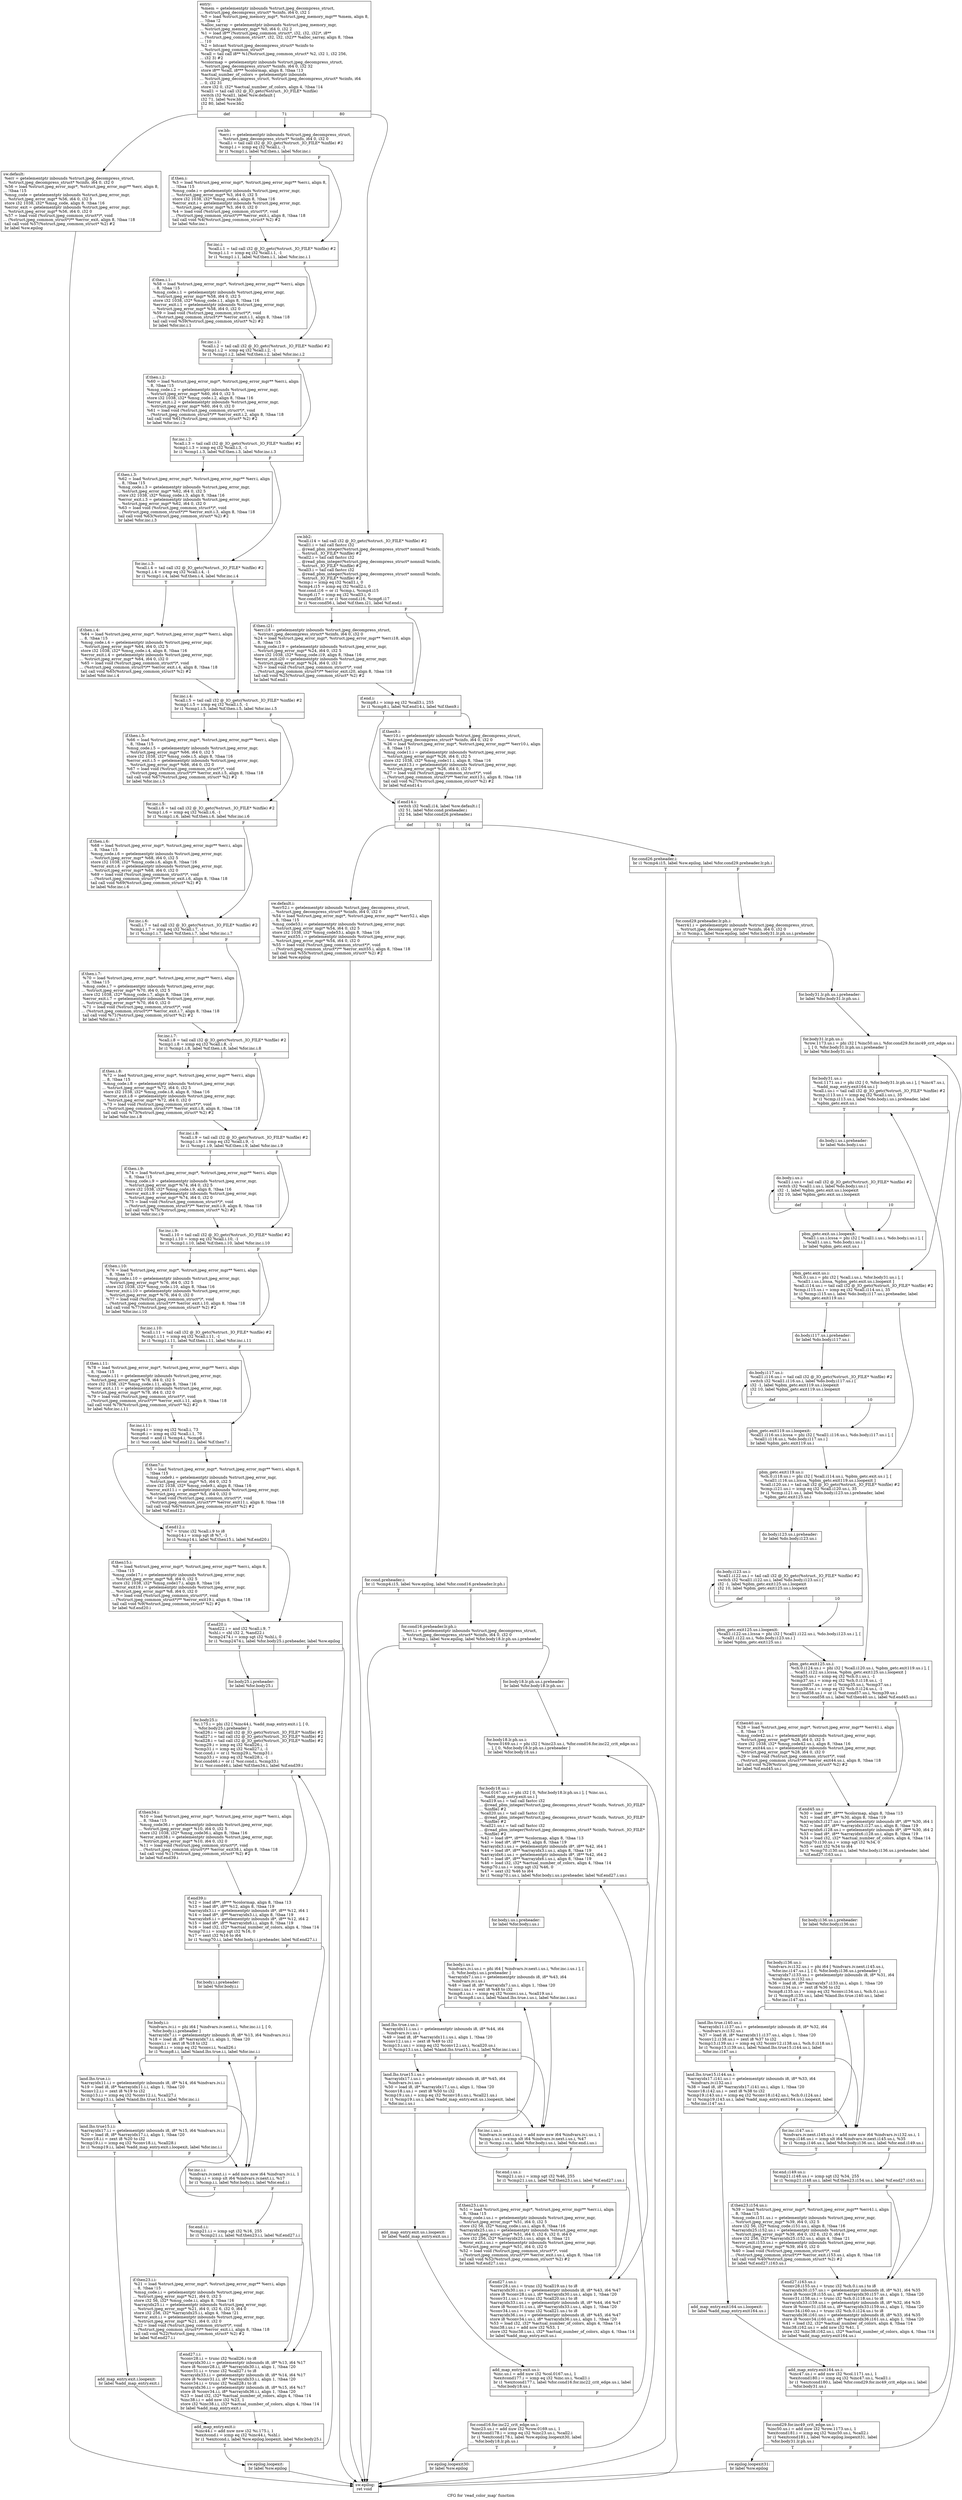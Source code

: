 digraph "CFG for 'read_color_map' function" {
	label="CFG for 'read_color_map' function";

	Node0x6088550 [shape=record,label="{entry:\l  %mem = getelementptr inbounds %struct.jpeg_decompress_struct,\l... %struct.jpeg_decompress_struct* %cinfo, i64 0, i32 1\l  %0 = load %struct.jpeg_memory_mgr*, %struct.jpeg_memory_mgr** %mem, align 8,\l... !tbaa !2\l  %alloc_sarray = getelementptr inbounds %struct.jpeg_memory_mgr,\l... %struct.jpeg_memory_mgr* %0, i64 0, i32 2\l  %1 = load i8** (%struct.jpeg_common_struct*, i32, i32, i32)*, i8**\l... (%struct.jpeg_common_struct*, i32, i32, i32)** %alloc_sarray, align 8, !tbaa\l... !10\l  %2 = bitcast %struct.jpeg_decompress_struct* %cinfo to\l... %struct.jpeg_common_struct*\l  %call = tail call i8** %1(%struct.jpeg_common_struct* %2, i32 1, i32 256,\l... i32 3) #2\l  %colormap = getelementptr inbounds %struct.jpeg_decompress_struct,\l... %struct.jpeg_decompress_struct* %cinfo, i64 0, i32 32\l  store i8** %call, i8*** %colormap, align 8, !tbaa !13\l  %actual_number_of_colors = getelementptr inbounds\l... %struct.jpeg_decompress_struct, %struct.jpeg_decompress_struct* %cinfo, i64\l... 0, i32 31\l  store i32 0, i32* %actual_number_of_colors, align 4, !tbaa !14\l  %call1 = tail call i32 @_IO_getc(%struct._IO_FILE* %infile)\l  switch i32 %call1, label %sw.default [\l    i32 71, label %sw.bb\l    i32 80, label %sw.bb2\l  ]\l|{<s0>def|<s1>71|<s2>80}}"];
	Node0x6088550:s0 -> Node0x608afe0;
	Node0x6088550:s1 -> Node0x608b100;
	Node0x6088550:s2 -> Node0x608b210;
	Node0x608b100 [shape=record,label="{sw.bb:                                            \l  %err.i = getelementptr inbounds %struct.jpeg_decompress_struct,\l... %struct.jpeg_decompress_struct* %cinfo, i64 0, i32 0\l  %call.i = tail call i32 @_IO_getc(%struct._IO_FILE* %infile) #2\l  %cmp1.i = icmp eq i32 %call.i, -1\l  br i1 %cmp1.i, label %if.then.i, label %for.inc.i\l|{<s0>T|<s1>F}}"];
	Node0x608b100:s0 -> Node0x608b770;
	Node0x608b100:s1 -> Node0x608b7c0;
	Node0x608b770 [shape=record,label="{if.then.i:                                        \l  %3 = load %struct.jpeg_error_mgr*, %struct.jpeg_error_mgr** %err.i, align 8,\l... !tbaa !15\l  %msg_code.i = getelementptr inbounds %struct.jpeg_error_mgr,\l... %struct.jpeg_error_mgr* %3, i64 0, i32 5\l  store i32 1038, i32* %msg_code.i, align 8, !tbaa !16\l  %error_exit.i = getelementptr inbounds %struct.jpeg_error_mgr,\l... %struct.jpeg_error_mgr* %3, i64 0, i32 0\l  %4 = load void (%struct.jpeg_common_struct*)*, void\l... (%struct.jpeg_common_struct*)** %error_exit.i, align 8, !tbaa !18\l  tail call void %4(%struct.jpeg_common_struct* %2) #2\l  br label %for.inc.i\l}"];
	Node0x608b770 -> Node0x608b7c0;
	Node0x608b7c0 [shape=record,label="{for.inc.i:                                        \l  %call.i.1 = tail call i32 @_IO_getc(%struct._IO_FILE* %infile) #2\l  %cmp1.i.1 = icmp eq i32 %call.i.1, -1\l  br i1 %cmp1.i.1, label %if.then.i.1, label %for.inc.i.1\l|{<s0>T|<s1>F}}"];
	Node0x608b7c0:s0 -> Node0x608c340;
	Node0x608b7c0:s1 -> Node0x608c3c0;
	Node0x608c530 [shape=record,label="{if.then7.i:                                       \l  %5 = load %struct.jpeg_error_mgr*, %struct.jpeg_error_mgr** %err.i, align 8,\l... !tbaa !15\l  %msg_code9.i = getelementptr inbounds %struct.jpeg_error_mgr,\l... %struct.jpeg_error_mgr* %5, i64 0, i32 5\l  store i32 1038, i32* %msg_code9.i, align 8, !tbaa !16\l  %error_exit11.i = getelementptr inbounds %struct.jpeg_error_mgr,\l... %struct.jpeg_error_mgr* %5, i64 0, i32 0\l  %6 = load void (%struct.jpeg_common_struct*)*, void\l... (%struct.jpeg_common_struct*)** %error_exit11.i, align 8, !tbaa !18\l  tail call void %6(%struct.jpeg_common_struct* %2) #2\l  br label %if.end12.i\l}"];
	Node0x608c530 -> Node0x608dd70;
	Node0x608dd70 [shape=record,label="{if.end12.i:                                       \l  %7 = trunc i32 %call.i.9 to i8\l  %cmp14.i = icmp sgt i8 %7, -1\l  br i1 %cmp14.i, label %if.then15.i, label %if.end20.i\l|{<s0>T|<s1>F}}"];
	Node0x608dd70:s0 -> Node0x608e010;
	Node0x608dd70:s1 -> Node0x608e0f0;
	Node0x608e010 [shape=record,label="{if.then15.i:                                      \l  %8 = load %struct.jpeg_error_mgr*, %struct.jpeg_error_mgr** %err.i, align 8,\l... !tbaa !15\l  %msg_code17.i = getelementptr inbounds %struct.jpeg_error_mgr,\l... %struct.jpeg_error_mgr* %8, i64 0, i32 5\l  store i32 1038, i32* %msg_code17.i, align 8, !tbaa !16\l  %error_exit19.i = getelementptr inbounds %struct.jpeg_error_mgr,\l... %struct.jpeg_error_mgr* %8, i64 0, i32 0\l  %9 = load void (%struct.jpeg_common_struct*)*, void\l... (%struct.jpeg_common_struct*)** %error_exit19.i, align 8, !tbaa !18\l  tail call void %9(%struct.jpeg_common_struct* %2) #2\l  br label %if.end20.i\l}"];
	Node0x608e010 -> Node0x608e0f0;
	Node0x608e0f0 [shape=record,label="{if.end20.i:                                       \l  %and22.i = and i32 %call.i.9, 7\l  %shl.i = shl i32 2, %and22.i\l  %cmp2474.i = icmp sgt i32 %shl.i, 0\l  br i1 %cmp2474.i, label %for.body25.i.preheader, label %sw.epilog\l|{<s0>T|<s1>F}}"];
	Node0x608e0f0:s0 -> Node0x608e8e0;
	Node0x608e0f0:s1 -> Node0x608e980;
	Node0x608e8e0 [shape=record,label="{for.body25.i.preheader:                           \l  br label %for.body25.i\l}"];
	Node0x608e8e0 -> Node0x608eaf0;
	Node0x608eaf0 [shape=record,label="{for.body25.i:                                     \l  %i.175.i = phi i32 [ %inc44.i, %add_map_entry.exit.i ], [ 0,\l... %for.body25.i.preheader ]\l  %call26.i = tail call i32 @_IO_getc(%struct._IO_FILE* %infile) #2\l  %call27.i = tail call i32 @_IO_getc(%struct._IO_FILE* %infile) #2\l  %call28.i = tail call i32 @_IO_getc(%struct._IO_FILE* %infile) #2\l  %cmp29.i = icmp eq i32 %call26.i, -1\l  %cmp31.i = icmp eq i32 %call27.i, -1\l  %or.cond.i = or i1 %cmp29.i, %cmp31.i\l  %cmp33.i = icmp eq i32 %call28.i, -1\l  %or.cond46.i = or i1 %or.cond.i, %cmp33.i\l  br i1 %or.cond46.i, label %if.then34.i, label %if.end39.i\l|{<s0>T|<s1>F}}"];
	Node0x608eaf0:s0 -> Node0x6088300;
	Node0x608eaf0:s1 -> Node0x60883e0;
	Node0x6088300 [shape=record,label="{if.then34.i:                                      \l  %10 = load %struct.jpeg_error_mgr*, %struct.jpeg_error_mgr** %err.i, align\l... 8, !tbaa !15\l  %msg_code36.i = getelementptr inbounds %struct.jpeg_error_mgr,\l... %struct.jpeg_error_mgr* %10, i64 0, i32 5\l  store i32 1038, i32* %msg_code36.i, align 8, !tbaa !16\l  %error_exit38.i = getelementptr inbounds %struct.jpeg_error_mgr,\l... %struct.jpeg_error_mgr* %10, i64 0, i32 0\l  %11 = load void (%struct.jpeg_common_struct*)*, void\l... (%struct.jpeg_common_struct*)** %error_exit38.i, align 8, !tbaa !18\l  tail call void %11(%struct.jpeg_common_struct* %2) #2\l  br label %if.end39.i\l}"];
	Node0x6088300 -> Node0x60883e0;
	Node0x60883e0 [shape=record,label="{if.end39.i:                                       \l  %12 = load i8**, i8*** %colormap, align 8, !tbaa !13\l  %13 = load i8*, i8** %12, align 8, !tbaa !19\l  %arrayidx3.i.i = getelementptr inbounds i8*, i8** %12, i64 1\l  %14 = load i8*, i8** %arrayidx3.i.i, align 8, !tbaa !19\l  %arrayidx6.i.i = getelementptr inbounds i8*, i8** %12, i64 2\l  %15 = load i8*, i8** %arrayidx6.i.i, align 8, !tbaa !19\l  %16 = load i32, i32* %actual_number_of_colors, align 4, !tbaa !14\l  %cmp70.i.i = icmp sgt i32 %16, 0\l  %17 = sext i32 %16 to i64\l  br i1 %cmp70.i.i, label %for.body.i.i.preheader, label %if.end27.i.i\l|{<s0>T|<s1>F}}"];
	Node0x60883e0:s0 -> Node0x6091a80;
	Node0x60883e0:s1 -> Node0x6091b80;
	Node0x6091a80 [shape=record,label="{for.body.i.i.preheader:                           \l  br label %for.body.i.i\l}"];
	Node0x6091a80 -> Node0x6091cf0;
	Node0x6091cf0 [shape=record,label="{for.body.i.i:                                     \l  %indvars.iv.i.i = phi i64 [ %indvars.iv.next.i.i, %for.inc.i.i ], [ 0,\l... %for.body.i.i.preheader ]\l  %arrayidx7.i.i = getelementptr inbounds i8, i8* %13, i64 %indvars.iv.i.i\l  %18 = load i8, i8* %arrayidx7.i.i, align 1, !tbaa !20\l  %conv.i.i = zext i8 %18 to i32\l  %cmp8.i.i = icmp eq i32 %conv.i.i, %call26.i\l  br i1 %cmp8.i.i, label %land.lhs.true.i.i, label %for.inc.i.i\l|{<s0>T|<s1>F}}"];
	Node0x6091cf0:s0 -> Node0x6092390;
	Node0x6091cf0:s1 -> Node0x6091e40;
	Node0x6092390 [shape=record,label="{land.lhs.true.i.i:                                \l  %arrayidx11.i.i = getelementptr inbounds i8, i8* %14, i64 %indvars.iv.i.i\l  %19 = load i8, i8* %arrayidx11.i.i, align 1, !tbaa !20\l  %conv12.i.i = zext i8 %19 to i32\l  %cmp13.i.i = icmp eq i32 %conv12.i.i, %call27.i\l  br i1 %cmp13.i.i, label %land.lhs.true15.i.i, label %for.inc.i.i\l|{<s0>T|<s1>F}}"];
	Node0x6092390:s0 -> Node0x6092d60;
	Node0x6092390:s1 -> Node0x6091e40;
	Node0x6092d60 [shape=record,label="{land.lhs.true15.i.i:                              \l  %arrayidx17.i.i = getelementptr inbounds i8, i8* %15, i64 %indvars.iv.i.i\l  %20 = load i8, i8* %arrayidx17.i.i, align 1, !tbaa !20\l  %conv18.i.i = zext i8 %20 to i32\l  %cmp19.i.i = icmp eq i32 %conv18.i.i, %call28.i\l  br i1 %cmp19.i.i, label %add_map_entry.exit.i.loopexit, label %for.inc.i.i\l|{<s0>T|<s1>F}}"];
	Node0x6092d60:s0 -> Node0x60930d0;
	Node0x6092d60:s1 -> Node0x6091e40;
	Node0x6091e40 [shape=record,label="{for.inc.i.i:                                      \l  %indvars.iv.next.i.i = add nuw nsw i64 %indvars.iv.i.i, 1\l  %cmp.i.i = icmp slt i64 %indvars.iv.next.i.i, %17\l  br i1 %cmp.i.i, label %for.body.i.i, label %for.end.i.i\l|{<s0>T|<s1>F}}"];
	Node0x6091e40:s0 -> Node0x6091cf0;
	Node0x6091e40:s1 -> Node0x6093380;
	Node0x6093380 [shape=record,label="{for.end.i.i:                                      \l  %cmp21.i.i = icmp sgt i32 %16, 255\l  br i1 %cmp21.i.i, label %if.then23.i.i, label %if.end27.i.i\l|{<s0>T|<s1>F}}"];
	Node0x6093380:s0 -> Node0x60934e0;
	Node0x6093380:s1 -> Node0x6091b80;
	Node0x60934e0 [shape=record,label="{if.then23.i.i:                                    \l  %21 = load %struct.jpeg_error_mgr*, %struct.jpeg_error_mgr** %err.i, align\l... 8, !tbaa !15\l  %msg_code.i.i = getelementptr inbounds %struct.jpeg_error_mgr,\l... %struct.jpeg_error_mgr* %21, i64 0, i32 5\l  store i32 56, i32* %msg_code.i.i, align 8, !tbaa !16\l  %arrayidx25.i.i = getelementptr inbounds %struct.jpeg_error_mgr,\l... %struct.jpeg_error_mgr* %21, i64 0, i32 6, i32 0, i64 0\l  store i32 256, i32* %arrayidx25.i.i, align 4, !tbaa !21\l  %error_exit.i.i = getelementptr inbounds %struct.jpeg_error_mgr,\l... %struct.jpeg_error_mgr* %21, i64 0, i32 0\l  %22 = load void (%struct.jpeg_common_struct*)*, void\l... (%struct.jpeg_common_struct*)** %error_exit.i.i, align 8, !tbaa !18\l  tail call void %22(%struct.jpeg_common_struct* %2) #2\l  br label %if.end27.i.i\l}"];
	Node0x60934e0 -> Node0x6091b80;
	Node0x6091b80 [shape=record,label="{if.end27.i.i:                                     \l  %conv28.i.i = trunc i32 %call26.i to i8\l  %arrayidx30.i.i = getelementptr inbounds i8, i8* %13, i64 %17\l  store i8 %conv28.i.i, i8* %arrayidx30.i.i, align 1, !tbaa !20\l  %conv31.i.i = trunc i32 %call27.i to i8\l  %arrayidx33.i.i = getelementptr inbounds i8, i8* %14, i64 %17\l  store i8 %conv31.i.i, i8* %arrayidx33.i.i, align 1, !tbaa !20\l  %conv34.i.i = trunc i32 %call28.i to i8\l  %arrayidx36.i.i = getelementptr inbounds i8, i8* %15, i64 %17\l  store i8 %conv34.i.i, i8* %arrayidx36.i.i, align 1, !tbaa !20\l  %23 = load i32, i32* %actual_number_of_colors, align 4, !tbaa !14\l  %inc38.i.i = add nsw i32 %23, 1\l  store i32 %inc38.i.i, i32* %actual_number_of_colors, align 4, !tbaa !14\l  br label %add_map_entry.exit.i\l}"];
	Node0x6091b80 -> Node0x608ec10;
	Node0x60930d0 [shape=record,label="{add_map_entry.exit.i.loopexit:                    \l  br label %add_map_entry.exit.i\l}"];
	Node0x60930d0 -> Node0x608ec10;
	Node0x608ec10 [shape=record,label="{add_map_entry.exit.i:                             \l  %inc44.i = add nuw nsw i32 %i.175.i, 1\l  %exitcond.i = icmp eq i32 %inc44.i, %shl.i\l  br i1 %exitcond.i, label %sw.epilog.loopexit, label %for.body25.i\l|{<s0>T|<s1>F}}"];
	Node0x608ec10:s0 -> Node0x6094500;
	Node0x608ec10:s1 -> Node0x608eaf0;
	Node0x608b210 [shape=record,label="{sw.bb2:                                           \l  %call.i14 = tail call i32 @_IO_getc(%struct._IO_FILE* %infile) #2\l  %call1.i = tail call fastcc i32\l... @read_pbm_integer(%struct.jpeg_decompress_struct* nonnull %cinfo,\l... %struct._IO_FILE* %infile) #2\l  %call2.i = tail call fastcc i32\l... @read_pbm_integer(%struct.jpeg_decompress_struct* nonnull %cinfo,\l... %struct._IO_FILE* %infile) #2\l  %call3.i = tail call fastcc i32\l... @read_pbm_integer(%struct.jpeg_decompress_struct* nonnull %cinfo,\l... %struct._IO_FILE* %infile) #2\l  %cmp.i = icmp eq i32 %call1.i, 0\l  %cmp4.i15 = icmp eq i32 %call2.i, 0\l  %or.cond.i16 = or i1 %cmp.i, %cmp4.i15\l  %cmp6.i17 = icmp eq i32 %call3.i, 0\l  %or.cond56.i = or i1 %or.cond.i16, %cmp6.i17\l  br i1 %or.cond56.i, label %if.then.i21, label %if.end.i\l|{<s0>T|<s1>F}}"];
	Node0x608b210:s0 -> Node0x608f710;
	Node0x608b210:s1 -> Node0x608f7f0;
	Node0x608f710 [shape=record,label="{if.then.i21:                                      \l  %err.i18 = getelementptr inbounds %struct.jpeg_decompress_struct,\l... %struct.jpeg_decompress_struct* %cinfo, i64 0, i32 0\l  %24 = load %struct.jpeg_error_mgr*, %struct.jpeg_error_mgr** %err.i18, align\l... 8, !tbaa !15\l  %msg_code.i19 = getelementptr inbounds %struct.jpeg_error_mgr,\l... %struct.jpeg_error_mgr* %24, i64 0, i32 5\l  store i32 1038, i32* %msg_code.i19, align 8, !tbaa !16\l  %error_exit.i20 = getelementptr inbounds %struct.jpeg_error_mgr,\l... %struct.jpeg_error_mgr* %24, i64 0, i32 0\l  %25 = load void (%struct.jpeg_common_struct*)*, void\l... (%struct.jpeg_common_struct*)** %error_exit.i20, align 8, !tbaa !18\l  tail call void %25(%struct.jpeg_common_struct* %2) #2\l  br label %if.end.i\l}"];
	Node0x608f710 -> Node0x608f7f0;
	Node0x608f7f0 [shape=record,label="{if.end.i:                                         \l  %cmp8.i = icmp eq i32 %call3.i, 255\l  br i1 %cmp8.i, label %if.end14.i, label %if.then9.i\l|{<s0>T|<s1>F}}"];
	Node0x608f7f0:s0 -> Node0x608fea0;
	Node0x608f7f0:s1 -> Node0x608ff20;
	Node0x608ff20 [shape=record,label="{if.then9.i:                                       \l  %err10.i = getelementptr inbounds %struct.jpeg_decompress_struct,\l... %struct.jpeg_decompress_struct* %cinfo, i64 0, i32 0\l  %26 = load %struct.jpeg_error_mgr*, %struct.jpeg_error_mgr** %err10.i, align\l... 8, !tbaa !15\l  %msg_code11.i = getelementptr inbounds %struct.jpeg_error_mgr,\l... %struct.jpeg_error_mgr* %26, i64 0, i32 5\l  store i32 1038, i32* %msg_code11.i, align 8, !tbaa !16\l  %error_exit13.i = getelementptr inbounds %struct.jpeg_error_mgr,\l... %struct.jpeg_error_mgr* %26, i64 0, i32 0\l  %27 = load void (%struct.jpeg_common_struct*)*, void\l... (%struct.jpeg_common_struct*)** %error_exit13.i, align 8, !tbaa !18\l  tail call void %27(%struct.jpeg_common_struct* %2) #2\l  br label %if.end14.i\l}"];
	Node0x608ff20 -> Node0x608fea0;
	Node0x608fea0 [shape=record,label="{if.end14.i:                                       \l  switch i32 %call.i14, label %sw.default.i [\l    i32 51, label %for.cond.preheader.i\l    i32 54, label %for.cond26.preheader.i\l  ]\l|{<s0>def|<s1>51|<s2>54}}"];
	Node0x608fea0:s0 -> Node0x6096b70;
	Node0x608fea0:s1 -> Node0x6096c60;
	Node0x608fea0:s2 -> Node0x6096d80;
	Node0x6096d80 [shape=record,label="{for.cond26.preheader.i:                           \l  br i1 %cmp4.i15, label %sw.epilog, label %for.cond29.preheader.lr.ph.i\l|{<s0>T|<s1>F}}"];
	Node0x6096d80:s0 -> Node0x608e980;
	Node0x6096d80:s1 -> Node0x6096fb0;
	Node0x6096fb0 [shape=record,label="{for.cond29.preheader.lr.ph.i:                     \l  %err41.i = getelementptr inbounds %struct.jpeg_decompress_struct,\l... %struct.jpeg_decompress_struct* %cinfo, i64 0, i32 0\l  br i1 %cmp.i, label %sw.epilog, label %for.body31.lr.ph.us.i.preheader\l|{<s0>T|<s1>F}}"];
	Node0x6096fb0:s0 -> Node0x608e980;
	Node0x6096fb0:s1 -> Node0x60971a0;
	Node0x60971a0 [shape=record,label="{for.body31.lr.ph.us.i.preheader:                  \l  br label %for.body31.lr.ph.us.i\l}"];
	Node0x60971a0 -> Node0x60972c0;
	Node0x6097390 [shape=record,label="{for.body31.us.i:                                  \l  %col.1171.us.i = phi i32 [ 0, %for.body31.lr.ph.us.i ], [ %inc47.us.i,\l... %add_map_entry.exit164.us.i ]\l  %call.i.us.i = tail call i32 @_IO_getc(%struct._IO_FILE* %infile) #2\l  %cmp.i113.us.i = icmp eq i32 %call.i.us.i, 35\l  br i1 %cmp.i113.us.i, label %do.body.i.us.i.preheader, label\l... %pbm_getc.exit.us.i\l|{<s0>T|<s1>F}}"];
	Node0x6097390:s0 -> Node0x60978f0;
	Node0x6097390:s1 -> Node0x6097a10;
	Node0x60978f0 [shape=record,label="{do.body.i.us.i.preheader:                         \l  br label %do.body.i.us.i\l}"];
	Node0x60978f0 -> Node0x6097b80;
	Node0x6097b80 [shape=record,label="{do.body.i.us.i:                                   \l  %call1.i.us.i = tail call i32 @_IO_getc(%struct._IO_FILE* %infile) #2\l  switch i32 %call1.i.us.i, label %do.body.i.us.i [\l    i32 -1, label %pbm_getc.exit.us.i.loopexit\l    i32 10, label %pbm_getc.exit.us.i.loopexit\l  ]\l|{<s0>def|<s1>-1|<s2>10}}"];
	Node0x6097b80:s0 -> Node0x6097b80;
	Node0x6097b80:s1 -> Node0x6097d80;
	Node0x6097b80:s2 -> Node0x6097d80;
	Node0x6097d80 [shape=record,label="{pbm_getc.exit.us.i.loopexit:                      \l  %call1.i.us.i.lcssa = phi i32 [ %call1.i.us.i, %do.body.i.us.i ], [\l... %call1.i.us.i, %do.body.i.us.i ]\l  br label %pbm_getc.exit.us.i\l}"];
	Node0x6097d80 -> Node0x6097a10;
	Node0x6097a10 [shape=record,label="{pbm_getc.exit.us.i:                               \l  %ch.0.i.us.i = phi i32 [ %call.i.us.i, %for.body31.us.i ], [\l... %call1.i.us.i.lcssa, %pbm_getc.exit.us.i.loopexit ]\l  %call.i114.us.i = tail call i32 @_IO_getc(%struct._IO_FILE* %infile) #2\l  %cmp.i115.us.i = icmp eq i32 %call.i114.us.i, 35\l  br i1 %cmp.i115.us.i, label %do.body.i117.us.i.preheader, label\l... %pbm_getc.exit119.us.i\l|{<s0>T|<s1>F}}"];
	Node0x6097a10:s0 -> Node0x6098240;
	Node0x6097a10:s1 -> Node0x6098360;
	Node0x6098240 [shape=record,label="{do.body.i117.us.i.preheader:                      \l  br label %do.body.i117.us.i\l}"];
	Node0x6098240 -> Node0x60984d0;
	Node0x60984d0 [shape=record,label="{do.body.i117.us.i:                                \l  %call1.i116.us.i = tail call i32 @_IO_getc(%struct._IO_FILE* %infile) #2\l  switch i32 %call1.i116.us.i, label %do.body.i117.us.i [\l    i32 -1, label %pbm_getc.exit119.us.i.loopexit\l    i32 10, label %pbm_getc.exit119.us.i.loopexit\l  ]\l|{<s0>def|<s1>-1|<s2>10}}"];
	Node0x60984d0:s0 -> Node0x60984d0;
	Node0x60984d0:s1 -> Node0x60986d0;
	Node0x60984d0:s2 -> Node0x60986d0;
	Node0x60986d0 [shape=record,label="{pbm_getc.exit119.us.i.loopexit:                   \l  %call1.i116.us.i.lcssa = phi i32 [ %call1.i116.us.i, %do.body.i117.us.i ], [\l... %call1.i116.us.i, %do.body.i117.us.i ]\l  br label %pbm_getc.exit119.us.i\l}"];
	Node0x60986d0 -> Node0x6098360;
	Node0x6098360 [shape=record,label="{pbm_getc.exit119.us.i:                            \l  %ch.0.i118.us.i = phi i32 [ %call.i114.us.i, %pbm_getc.exit.us.i ], [\l... %call1.i116.us.i.lcssa, %pbm_getc.exit119.us.i.loopexit ]\l  %call.i120.us.i = tail call i32 @_IO_getc(%struct._IO_FILE* %infile) #2\l  %cmp.i121.us.i = icmp eq i32 %call.i120.us.i, 35\l  br i1 %cmp.i121.us.i, label %do.body.i123.us.i.preheader, label\l... %pbm_getc.exit125.us.i\l|{<s0>T|<s1>F}}"];
	Node0x6098360:s0 -> Node0x6098b80;
	Node0x6098360:s1 -> Node0x6098ca0;
	Node0x6098b80 [shape=record,label="{do.body.i123.us.i.preheader:                      \l  br label %do.body.i123.us.i\l}"];
	Node0x6098b80 -> Node0x6098e10;
	Node0x6098e10 [shape=record,label="{do.body.i123.us.i:                                \l  %call1.i122.us.i = tail call i32 @_IO_getc(%struct._IO_FILE* %infile) #2\l  switch i32 %call1.i122.us.i, label %do.body.i123.us.i [\l    i32 -1, label %pbm_getc.exit125.us.i.loopexit\l    i32 10, label %pbm_getc.exit125.us.i.loopexit\l  ]\l|{<s0>def|<s1>-1|<s2>10}}"];
	Node0x6098e10:s0 -> Node0x6098e10;
	Node0x6098e10:s1 -> Node0x6099010;
	Node0x6098e10:s2 -> Node0x6099010;
	Node0x6099010 [shape=record,label="{pbm_getc.exit125.us.i.loopexit:                   \l  %call1.i122.us.i.lcssa = phi i32 [ %call1.i122.us.i, %do.body.i123.us.i ], [\l... %call1.i122.us.i, %do.body.i123.us.i ]\l  br label %pbm_getc.exit125.us.i\l}"];
	Node0x6099010 -> Node0x6098ca0;
	Node0x6098ca0 [shape=record,label="{pbm_getc.exit125.us.i:                            \l  %ch.0.i124.us.i = phi i32 [ %call.i120.us.i, %pbm_getc.exit119.us.i ], [\l... %call1.i122.us.i.lcssa, %pbm_getc.exit125.us.i.loopexit ]\l  %cmp35.us.i = icmp eq i32 %ch.0.i.us.i, -1\l  %cmp37.us.i = icmp eq i32 %ch.0.i118.us.i, -1\l  %or.cond57.us.i = or i1 %cmp35.us.i, %cmp37.us.i\l  %cmp39.us.i = icmp eq i32 %ch.0.i124.us.i, -1\l  %or.cond58.us.i = or i1 %or.cond57.us.i, %cmp39.us.i\l  br i1 %or.cond58.us.i, label %if.then40.us.i, label %if.end45.us.i\l|{<s0>T|<s1>F}}"];
	Node0x6098ca0:s0 -> Node0x6099640;
	Node0x6098ca0:s1 -> Node0x6099720;
	Node0x6099640 [shape=record,label="{if.then40.us.i:                                   \l  %28 = load %struct.jpeg_error_mgr*, %struct.jpeg_error_mgr** %err41.i, align\l... 8, !tbaa !15\l  %msg_code42.us.i = getelementptr inbounds %struct.jpeg_error_mgr,\l... %struct.jpeg_error_mgr* %28, i64 0, i32 5\l  store i32 1038, i32* %msg_code42.us.i, align 8, !tbaa !16\l  %error_exit44.us.i = getelementptr inbounds %struct.jpeg_error_mgr,\l... %struct.jpeg_error_mgr* %28, i64 0, i32 0\l  %29 = load void (%struct.jpeg_common_struct*)*, void\l... (%struct.jpeg_common_struct*)** %error_exit44.us.i, align 8, !tbaa !18\l  tail call void %29(%struct.jpeg_common_struct* %2) #2\l  br label %if.end45.us.i\l}"];
	Node0x6099640 -> Node0x6099720;
	Node0x6099720 [shape=record,label="{if.end45.us.i:                                    \l  %30 = load i8**, i8*** %colormap, align 8, !tbaa !13\l  %31 = load i8*, i8** %30, align 8, !tbaa !19\l  %arrayidx3.i127.us.i = getelementptr inbounds i8*, i8** %30, i64 1\l  %32 = load i8*, i8** %arrayidx3.i127.us.i, align 8, !tbaa !19\l  %arrayidx6.i128.us.i = getelementptr inbounds i8*, i8** %30, i64 2\l  %33 = load i8*, i8** %arrayidx6.i128.us.i, align 8, !tbaa !19\l  %34 = load i32, i32* %actual_number_of_colors, align 4, !tbaa !14\l  %cmp70.i130.us.i = icmp sgt i32 %34, 0\l  %35 = sext i32 %34 to i64\l  br i1 %cmp70.i130.us.i, label %for.body.i136.us.i.preheader, label\l... %if.end27.i163.us.i\l|{<s0>T|<s1>F}}"];
	Node0x6099720:s0 -> Node0x609a1b0;
	Node0x6099720:s1 -> Node0x609a2d0;
	Node0x609a1b0 [shape=record,label="{for.body.i136.us.i.preheader:                     \l  br label %for.body.i136.us.i\l}"];
	Node0x609a1b0 -> Node0x609a440;
	Node0x609a440 [shape=record,label="{for.body.i136.us.i:                               \l  %indvars.iv.i132.us.i = phi i64 [ %indvars.iv.next.i145.us.i,\l... %for.inc.i147.us.i ], [ 0, %for.body.i136.us.i.preheader ]\l  %arrayidx7.i133.us.i = getelementptr inbounds i8, i8* %31, i64\l... %indvars.iv.i132.us.i\l  %36 = load i8, i8* %arrayidx7.i133.us.i, align 1, !tbaa !20\l  %conv.i134.us.i = zext i8 %36 to i32\l  %cmp8.i135.us.i = icmp eq i32 %conv.i134.us.i, %ch.0.i.us.i\l  br i1 %cmp8.i135.us.i, label %land.lhs.true.i140.us.i, label\l... %for.inc.i147.us.i\l|{<s0>T|<s1>F}}"];
	Node0x609a440:s0 -> Node0x6088f80;
	Node0x609a440:s1 -> Node0x609a5d0;
	Node0x6088f80 [shape=record,label="{land.lhs.true.i140.us.i:                          \l  %arrayidx11.i137.us.i = getelementptr inbounds i8, i8* %32, i64\l... %indvars.iv.i132.us.i\l  %37 = load i8, i8* %arrayidx11.i137.us.i, align 1, !tbaa !20\l  %conv12.i138.us.i = zext i8 %37 to i32\l  %cmp13.i139.us.i = icmp eq i32 %conv12.i138.us.i, %ch.0.i118.us.i\l  br i1 %cmp13.i139.us.i, label %land.lhs.true15.i144.us.i, label\l... %for.inc.i147.us.i\l|{<s0>T|<s1>F}}"];
	Node0x6088f80:s0 -> Node0x6089310;
	Node0x6088f80:s1 -> Node0x609a5d0;
	Node0x6089310 [shape=record,label="{land.lhs.true15.i144.us.i:                        \l  %arrayidx17.i141.us.i = getelementptr inbounds i8, i8* %33, i64\l... %indvars.iv.i132.us.i\l  %38 = load i8, i8* %arrayidx17.i141.us.i, align 1, !tbaa !20\l  %conv18.i142.us.i = zext i8 %38 to i32\l  %cmp19.i143.us.i = icmp eq i32 %conv18.i142.us.i, %ch.0.i124.us.i\l  br i1 %cmp19.i143.us.i, label %add_map_entry.exit164.us.i.loopexit, label\l... %for.inc.i147.us.i\l|{<s0>T|<s1>F}}"];
	Node0x6089310:s0 -> Node0x6089690;
	Node0x6089310:s1 -> Node0x609a5d0;
	Node0x609a5d0 [shape=record,label="{for.inc.i147.us.i:                                \l  %indvars.iv.next.i145.us.i = add nuw nsw i64 %indvars.iv.i132.us.i, 1\l  %cmp.i146.us.i = icmp slt i64 %indvars.iv.next.i145.us.i, %35\l  br i1 %cmp.i146.us.i, label %for.body.i136.us.i, label %for.end.i149.us.i\l|{<s0>T|<s1>F}}"];
	Node0x609a5d0:s0 -> Node0x609a440;
	Node0x609a5d0:s1 -> Node0x6089940;
	Node0x6089940 [shape=record,label="{for.end.i149.us.i:                                \l  %cmp21.i148.us.i = icmp sgt i32 %34, 255\l  br i1 %cmp21.i148.us.i, label %if.then23.i154.us.i, label %if.end27.i163.us.i\l|{<s0>T|<s1>F}}"];
	Node0x6089940:s0 -> Node0x6089ad0;
	Node0x6089940:s1 -> Node0x609a2d0;
	Node0x6089ad0 [shape=record,label="{if.then23.i154.us.i:                              \l  %39 = load %struct.jpeg_error_mgr*, %struct.jpeg_error_mgr** %err41.i, align\l... 8, !tbaa !15\l  %msg_code.i151.us.i = getelementptr inbounds %struct.jpeg_error_mgr,\l... %struct.jpeg_error_mgr* %39, i64 0, i32 5\l  store i32 56, i32* %msg_code.i151.us.i, align 8, !tbaa !16\l  %arrayidx25.i152.us.i = getelementptr inbounds %struct.jpeg_error_mgr,\l... %struct.jpeg_error_mgr* %39, i64 0, i32 6, i32 0, i64 0\l  store i32 256, i32* %arrayidx25.i152.us.i, align 4, !tbaa !21\l  %error_exit.i153.us.i = getelementptr inbounds %struct.jpeg_error_mgr,\l... %struct.jpeg_error_mgr* %39, i64 0, i32 0\l  %40 = load void (%struct.jpeg_common_struct*)*, void\l... (%struct.jpeg_common_struct*)** %error_exit.i153.us.i, align 8, !tbaa !18\l  tail call void %40(%struct.jpeg_common_struct* %2) #2\l  br label %if.end27.i163.us.i\l}"];
	Node0x6089ad0 -> Node0x609a2d0;
	Node0x609a2d0 [shape=record,label="{if.end27.i163.us.i:                               \l  %conv28.i155.us.i = trunc i32 %ch.0.i.us.i to i8\l  %arrayidx30.i157.us.i = getelementptr inbounds i8, i8* %31, i64 %35\l  store i8 %conv28.i155.us.i, i8* %arrayidx30.i157.us.i, align 1, !tbaa !20\l  %conv31.i158.us.i = trunc i32 %ch.0.i118.us.i to i8\l  %arrayidx33.i159.us.i = getelementptr inbounds i8, i8* %32, i64 %35\l  store i8 %conv31.i158.us.i, i8* %arrayidx33.i159.us.i, align 1, !tbaa !20\l  %conv34.i160.us.i = trunc i32 %ch.0.i124.us.i to i8\l  %arrayidx36.i161.us.i = getelementptr inbounds i8, i8* %33, i64 %35\l  store i8 %conv34.i160.us.i, i8* %arrayidx36.i161.us.i, align 1, !tbaa !20\l  %41 = load i32, i32* %actual_number_of_colors, align 4, !tbaa !14\l  %inc38.i162.us.i = add nsw i32 %41, 1\l  store i32 %inc38.i162.us.i, i32* %actual_number_of_colors, align 4, !tbaa !14\l  br label %add_map_entry.exit164.us.i\l}"];
	Node0x609a2d0 -> Node0x60974b0;
	Node0x6089690 [shape=record,label="{add_map_entry.exit164.us.i.loopexit:              \l  br label %add_map_entry.exit164.us.i\l}"];
	Node0x6089690 -> Node0x60974b0;
	Node0x60974b0 [shape=record,label="{add_map_entry.exit164.us.i:                       \l  %inc47.us.i = add nuw i32 %col.1171.us.i, 1\l  %exitcond180.i = icmp eq i32 %inc47.us.i, %call1.i\l  br i1 %exitcond180.i, label %for.cond29.for.inc49_crit_edge.us.i, label\l... %for.body31.us.i\l|{<s0>T|<s1>F}}"];
	Node0x60974b0:s0 -> Node0x6095000;
	Node0x60974b0:s1 -> Node0x6097390;
	Node0x60972c0 [shape=record,label="{for.body31.lr.ph.us.i:                            \l  %row.1173.us.i = phi i32 [ %inc50.us.i, %for.cond29.for.inc49_crit_edge.us.i\l... ], [ 0, %for.body31.lr.ph.us.i.preheader ]\l  br label %for.body31.us.i\l}"];
	Node0x60972c0 -> Node0x6097390;
	Node0x6095000 [shape=record,label="{for.cond29.for.inc49_crit_edge.us.i:              \l  %inc50.us.i = add nuw i32 %row.1173.us.i, 1\l  %exitcond181.i = icmp eq i32 %inc50.us.i, %call2.i\l  br i1 %exitcond181.i, label %sw.epilog.loopexit31, label\l... %for.body31.lr.ph.us.i\l|{<s0>T|<s1>F}}"];
	Node0x6095000:s0 -> Node0x6095360;
	Node0x6095000:s1 -> Node0x60972c0;
	Node0x6096c60 [shape=record,label="{for.cond.preheader.i:                             \l  br i1 %cmp4.i15, label %sw.epilog, label %for.cond16.preheader.lr.ph.i\l|{<s0>T|<s1>F}}"];
	Node0x6096c60:s0 -> Node0x608e980;
	Node0x6096c60:s1 -> Node0x6095470;
	Node0x6095470 [shape=record,label="{for.cond16.preheader.lr.ph.i:                     \l  %err.i.i = getelementptr inbounds %struct.jpeg_decompress_struct,\l... %struct.jpeg_decompress_struct* %cinfo, i64 0, i32 0\l  br i1 %cmp.i, label %sw.epilog, label %for.body18.lr.ph.us.i.preheader\l|{<s0>T|<s1>F}}"];
	Node0x6095470:s0 -> Node0x608e980;
	Node0x6095470:s1 -> Node0x6095580;
	Node0x6095580 [shape=record,label="{for.body18.lr.ph.us.i.preheader:                  \l  br label %for.body18.lr.ph.us.i\l}"];
	Node0x6095580 -> Node0x60956a0;
	Node0x60956f0 [shape=record,label="{for.body18.us.i:                                  \l  %col.0167.us.i = phi i32 [ 0, %for.body18.lr.ph.us.i ], [ %inc.us.i,\l... %add_map_entry.exit.us.i ]\l  %call19.us.i = tail call fastcc i32\l... @read_pbm_integer(%struct.jpeg_decompress_struct* %cinfo, %struct._IO_FILE*\l... %infile) #2\l  %call20.us.i = tail call fastcc i32\l... @read_pbm_integer(%struct.jpeg_decompress_struct* %cinfo, %struct._IO_FILE*\l... %infile) #2\l  %call21.us.i = tail call fastcc i32\l... @read_pbm_integer(%struct.jpeg_decompress_struct* %cinfo, %struct._IO_FILE*\l... %infile) #2\l  %42 = load i8**, i8*** %colormap, align 8, !tbaa !13\l  %43 = load i8*, i8** %42, align 8, !tbaa !19\l  %arrayidx3.i.us.i = getelementptr inbounds i8*, i8** %42, i64 1\l  %44 = load i8*, i8** %arrayidx3.i.us.i, align 8, !tbaa !19\l  %arrayidx6.i.us.i = getelementptr inbounds i8*, i8** %42, i64 2\l  %45 = load i8*, i8** %arrayidx6.i.us.i, align 8, !tbaa !19\l  %46 = load i32, i32* %actual_number_of_colors, align 4, !tbaa !14\l  %cmp70.i.us.i = icmp sgt i32 %46, 0\l  %47 = sext i32 %46 to i64\l  br i1 %cmp70.i.us.i, label %for.body.i.us.i.preheader, label %if.end27.i.us.i\l|{<s0>T|<s1>F}}"];
	Node0x60956f0:s0 -> Node0x6096250;
	Node0x60956f0:s1 -> Node0x6096370;
	Node0x6096250 [shape=record,label="{for.body.i.us.i.preheader:                        \l  br label %for.body.i.us.i\l}"];
	Node0x6096250 -> Node0x60964b0;
	Node0x60964b0 [shape=record,label="{for.body.i.us.i:                                  \l  %indvars.iv.i.us.i = phi i64 [ %indvars.iv.next.i.us.i, %for.inc.i.us.i ], [\l... 0, %for.body.i.us.i.preheader ]\l  %arrayidx7.i.us.i = getelementptr inbounds i8, i8* %43, i64\l... %indvars.iv.i.us.i\l  %48 = load i8, i8* %arrayidx7.i.us.i, align 1, !tbaa !20\l  %conv.i.us.i = zext i8 %48 to i32\l  %cmp8.i.us.i = icmp eq i32 %conv.i.us.i, %call19.us.i\l  br i1 %cmp8.i.us.i, label %land.lhs.true.i.us.i, label %for.inc.i.us.i\l|{<s0>T|<s1>F}}"];
	Node0x60964b0:s0 -> Node0x60a13c0;
	Node0x60964b0:s1 -> Node0x60a0b90;
	Node0x60a13c0 [shape=record,label="{land.lhs.true.i.us.i:                             \l  %arrayidx11.i.us.i = getelementptr inbounds i8, i8* %44, i64\l... %indvars.iv.i.us.i\l  %49 = load i8, i8* %arrayidx11.i.us.i, align 1, !tbaa !20\l  %conv12.i.us.i = zext i8 %49 to i32\l  %cmp13.i.us.i = icmp eq i32 %conv12.i.us.i, %call20.us.i\l  br i1 %cmp13.i.us.i, label %land.lhs.true15.i.us.i, label %for.inc.i.us.i\l|{<s0>T|<s1>F}}"];
	Node0x60a13c0:s0 -> Node0x60a1760;
	Node0x60a13c0:s1 -> Node0x60a0b90;
	Node0x60a1760 [shape=record,label="{land.lhs.true15.i.us.i:                           \l  %arrayidx17.i.us.i = getelementptr inbounds i8, i8* %45, i64\l... %indvars.iv.i.us.i\l  %50 = load i8, i8* %arrayidx17.i.us.i, align 1, !tbaa !20\l  %conv18.i.us.i = zext i8 %50 to i32\l  %cmp19.i.us.i = icmp eq i32 %conv18.i.us.i, %call21.us.i\l  br i1 %cmp19.i.us.i, label %add_map_entry.exit.us.i.loopexit, label\l... %for.inc.i.us.i\l|{<s0>T|<s1>F}}"];
	Node0x60a1760:s0 -> Node0x60a1ad0;
	Node0x60a1760:s1 -> Node0x60a0b90;
	Node0x60a0b90 [shape=record,label="{for.inc.i.us.i:                                   \l  %indvars.iv.next.i.us.i = add nuw nsw i64 %indvars.iv.i.us.i, 1\l  %cmp.i.us.i = icmp slt i64 %indvars.iv.next.i.us.i, %47\l  br i1 %cmp.i.us.i, label %for.body.i.us.i, label %for.end.i.us.i\l|{<s0>T|<s1>F}}"];
	Node0x60a0b90:s0 -> Node0x60964b0;
	Node0x60a0b90:s1 -> Node0x60a1d80;
	Node0x60a1d80 [shape=record,label="{for.end.i.us.i:                                   \l  %cmp21.i.us.i = icmp sgt i32 %46, 255\l  br i1 %cmp21.i.us.i, label %if.then23.i.us.i, label %if.end27.i.us.i\l|{<s0>T|<s1>F}}"];
	Node0x60a1d80:s0 -> Node0x60a1f10;
	Node0x60a1d80:s1 -> Node0x6096370;
	Node0x60a1f10 [shape=record,label="{if.then23.i.us.i:                                 \l  %51 = load %struct.jpeg_error_mgr*, %struct.jpeg_error_mgr** %err.i.i, align\l... 8, !tbaa !15\l  %msg_code.i.us.i = getelementptr inbounds %struct.jpeg_error_mgr,\l... %struct.jpeg_error_mgr* %51, i64 0, i32 5\l  store i32 56, i32* %msg_code.i.us.i, align 8, !tbaa !16\l  %arrayidx25.i.us.i = getelementptr inbounds %struct.jpeg_error_mgr,\l... %struct.jpeg_error_mgr* %51, i64 0, i32 6, i32 0, i64 0\l  store i32 256, i32* %arrayidx25.i.us.i, align 4, !tbaa !21\l  %error_exit.i.us.i = getelementptr inbounds %struct.jpeg_error_mgr,\l... %struct.jpeg_error_mgr* %51, i64 0, i32 0\l  %52 = load void (%struct.jpeg_common_struct*)*, void\l... (%struct.jpeg_common_struct*)** %error_exit.i.us.i, align 8, !tbaa !18\l  tail call void %52(%struct.jpeg_common_struct* %2) #2\l  br label %if.end27.i.us.i\l}"];
	Node0x60a1f10 -> Node0x6096370;
	Node0x6096370 [shape=record,label="{if.end27.i.us.i:                                  \l  %conv28.i.us.i = trunc i32 %call19.us.i to i8\l  %arrayidx30.i.us.i = getelementptr inbounds i8, i8* %43, i64 %47\l  store i8 %conv28.i.us.i, i8* %arrayidx30.i.us.i, align 1, !tbaa !20\l  %conv31.i.us.i = trunc i32 %call20.us.i to i8\l  %arrayidx33.i.us.i = getelementptr inbounds i8, i8* %44, i64 %47\l  store i8 %conv31.i.us.i, i8* %arrayidx33.i.us.i, align 1, !tbaa !20\l  %conv34.i.us.i = trunc i32 %call21.us.i to i8\l  %arrayidx36.i.us.i = getelementptr inbounds i8, i8* %45, i64 %47\l  store i8 %conv34.i.us.i, i8* %arrayidx36.i.us.i, align 1, !tbaa !20\l  %53 = load i32, i32* %actual_number_of_colors, align 4, !tbaa !14\l  %inc38.i.us.i = add nsw i32 %53, 1\l  store i32 %inc38.i.us.i, i32* %actual_number_of_colors, align 4, !tbaa !14\l  br label %add_map_entry.exit.us.i\l}"];
	Node0x6096370 -> Node0x6095810;
	Node0x60a1ad0 [shape=record,label="{add_map_entry.exit.us.i.loopexit:                 \l  br label %add_map_entry.exit.us.i\l}"];
	Node0x60a1ad0 -> Node0x6095810;
	Node0x6095810 [shape=record,label="{add_map_entry.exit.us.i:                          \l  %inc.us.i = add nuw i32 %col.0167.us.i, 1\l  %exitcond177.i = icmp eq i32 %inc.us.i, %call1.i\l  br i1 %exitcond177.i, label %for.cond16.for.inc22_crit_edge.us.i, label\l... %for.body18.us.i\l|{<s0>T|<s1>F}}"];
	Node0x6095810:s0 -> Node0x60a2d30;
	Node0x6095810:s1 -> Node0x60956f0;
	Node0x60956a0 [shape=record,label="{for.body18.lr.ph.us.i:                            \l  %row.0169.us.i = phi i32 [ %inc23.us.i, %for.cond16.for.inc22_crit_edge.us.i\l... ], [ 0, %for.body18.lr.ph.us.i.preheader ]\l  br label %for.body18.us.i\l}"];
	Node0x60956a0 -> Node0x60956f0;
	Node0x60a2d30 [shape=record,label="{for.cond16.for.inc22_crit_edge.us.i:              \l  %inc23.us.i = add nuw i32 %row.0169.us.i, 1\l  %exitcond178.i = icmp eq i32 %inc23.us.i, %call2.i\l  br i1 %exitcond178.i, label %sw.epilog.loopexit30, label\l... %for.body18.lr.ph.us.i\l|{<s0>T|<s1>F}}"];
	Node0x60a2d30:s0 -> Node0x60a3050;
	Node0x60a2d30:s1 -> Node0x60956a0;
	Node0x6096b70 [shape=record,label="{sw.default.i:                                     \l  %err52.i = getelementptr inbounds %struct.jpeg_decompress_struct,\l... %struct.jpeg_decompress_struct* %cinfo, i64 0, i32 0\l  %54 = load %struct.jpeg_error_mgr*, %struct.jpeg_error_mgr** %err52.i, align\l... 8, !tbaa !15\l  %msg_code53.i = getelementptr inbounds %struct.jpeg_error_mgr,\l... %struct.jpeg_error_mgr* %54, i64 0, i32 5\l  store i32 1038, i32* %msg_code53.i, align 8, !tbaa !16\l  %error_exit55.i = getelementptr inbounds %struct.jpeg_error_mgr,\l... %struct.jpeg_error_mgr* %54, i64 0, i32 0\l  %55 = load void (%struct.jpeg_common_struct*)*, void\l... (%struct.jpeg_common_struct*)** %error_exit55.i, align 8, !tbaa !18\l  tail call void %55(%struct.jpeg_common_struct* %2) #2\l  br label %sw.epilog\l}"];
	Node0x6096b70 -> Node0x608e980;
	Node0x608afe0 [shape=record,label="{sw.default:                                       \l  %err = getelementptr inbounds %struct.jpeg_decompress_struct,\l... %struct.jpeg_decompress_struct* %cinfo, i64 0, i32 0\l  %56 = load %struct.jpeg_error_mgr*, %struct.jpeg_error_mgr** %err, align 8,\l... !tbaa !15\l  %msg_code = getelementptr inbounds %struct.jpeg_error_mgr,\l... %struct.jpeg_error_mgr* %56, i64 0, i32 5\l  store i32 1038, i32* %msg_code, align 8, !tbaa !16\l  %error_exit = getelementptr inbounds %struct.jpeg_error_mgr,\l... %struct.jpeg_error_mgr* %56, i64 0, i32 0\l  %57 = load void (%struct.jpeg_common_struct*)*, void\l... (%struct.jpeg_common_struct*)** %error_exit, align 8, !tbaa !18\l  tail call void %57(%struct.jpeg_common_struct* %2) #2\l  br label %sw.epilog\l}"];
	Node0x608afe0 -> Node0x608e980;
	Node0x6094500 [shape=record,label="{sw.epilog.loopexit:                               \l  br label %sw.epilog\l}"];
	Node0x6094500 -> Node0x608e980;
	Node0x60a3050 [shape=record,label="{sw.epilog.loopexit30:                             \l  br label %sw.epilog\l}"];
	Node0x60a3050 -> Node0x608e980;
	Node0x6095360 [shape=record,label="{sw.epilog.loopexit31:                             \l  br label %sw.epilog\l}"];
	Node0x6095360 -> Node0x608e980;
	Node0x608e980 [shape=record,label="{sw.epilog:                                        \l  ret void\l}"];
	Node0x608c340 [shape=record,label="{if.then.i.1:                                      \l  %58 = load %struct.jpeg_error_mgr*, %struct.jpeg_error_mgr** %err.i, align\l... 8, !tbaa !15\l  %msg_code.i.1 = getelementptr inbounds %struct.jpeg_error_mgr,\l... %struct.jpeg_error_mgr* %58, i64 0, i32 5\l  store i32 1038, i32* %msg_code.i.1, align 8, !tbaa !16\l  %error_exit.i.1 = getelementptr inbounds %struct.jpeg_error_mgr,\l... %struct.jpeg_error_mgr* %58, i64 0, i32 0\l  %59 = load void (%struct.jpeg_common_struct*)*, void\l... (%struct.jpeg_common_struct*)** %error_exit.i.1, align 8, !tbaa !18\l  tail call void %59(%struct.jpeg_common_struct* %2) #2\l  br label %for.inc.i.1\l}"];
	Node0x608c340 -> Node0x608c3c0;
	Node0x608c3c0 [shape=record,label="{for.inc.i.1:                                      \l  %call.i.2 = tail call i32 @_IO_getc(%struct._IO_FILE* %infile) #2\l  %cmp1.i.2 = icmp eq i32 %call.i.2, -1\l  br i1 %cmp1.i.2, label %if.then.i.2, label %for.inc.i.2\l|{<s0>T|<s1>F}}"];
	Node0x608c3c0:s0 -> Node0x60a3f30;
	Node0x608c3c0:s1 -> Node0x60a3fb0;
	Node0x60a3f30 [shape=record,label="{if.then.i.2:                                      \l  %60 = load %struct.jpeg_error_mgr*, %struct.jpeg_error_mgr** %err.i, align\l... 8, !tbaa !15\l  %msg_code.i.2 = getelementptr inbounds %struct.jpeg_error_mgr,\l... %struct.jpeg_error_mgr* %60, i64 0, i32 5\l  store i32 1038, i32* %msg_code.i.2, align 8, !tbaa !16\l  %error_exit.i.2 = getelementptr inbounds %struct.jpeg_error_mgr,\l... %struct.jpeg_error_mgr* %60, i64 0, i32 0\l  %61 = load void (%struct.jpeg_common_struct*)*, void\l... (%struct.jpeg_common_struct*)** %error_exit.i.2, align 8, !tbaa !18\l  tail call void %61(%struct.jpeg_common_struct* %2) #2\l  br label %for.inc.i.2\l}"];
	Node0x60a3f30 -> Node0x60a3fb0;
	Node0x60a3fb0 [shape=record,label="{for.inc.i.2:                                      \l  %call.i.3 = tail call i32 @_IO_getc(%struct._IO_FILE* %infile) #2\l  %cmp1.i.3 = icmp eq i32 %call.i.3, -1\l  br i1 %cmp1.i.3, label %if.then.i.3, label %for.inc.i.3\l|{<s0>T|<s1>F}}"];
	Node0x60a3fb0:s0 -> Node0x60a46c0;
	Node0x60a3fb0:s1 -> Node0x60a4740;
	Node0x60a46c0 [shape=record,label="{if.then.i.3:                                      \l  %62 = load %struct.jpeg_error_mgr*, %struct.jpeg_error_mgr** %err.i, align\l... 8, !tbaa !15\l  %msg_code.i.3 = getelementptr inbounds %struct.jpeg_error_mgr,\l... %struct.jpeg_error_mgr* %62, i64 0, i32 5\l  store i32 1038, i32* %msg_code.i.3, align 8, !tbaa !16\l  %error_exit.i.3 = getelementptr inbounds %struct.jpeg_error_mgr,\l... %struct.jpeg_error_mgr* %62, i64 0, i32 0\l  %63 = load void (%struct.jpeg_common_struct*)*, void\l... (%struct.jpeg_common_struct*)** %error_exit.i.3, align 8, !tbaa !18\l  tail call void %63(%struct.jpeg_common_struct* %2) #2\l  br label %for.inc.i.3\l}"];
	Node0x60a46c0 -> Node0x60a4740;
	Node0x60a4740 [shape=record,label="{for.inc.i.3:                                      \l  %call.i.4 = tail call i32 @_IO_getc(%struct._IO_FILE* %infile) #2\l  %cmp1.i.4 = icmp eq i32 %call.i.4, -1\l  br i1 %cmp1.i.4, label %if.then.i.4, label %for.inc.i.4\l|{<s0>T|<s1>F}}"];
	Node0x60a4740:s0 -> Node0x60a4e70;
	Node0x60a4740:s1 -> Node0x60a4ef0;
	Node0x60a4e70 [shape=record,label="{if.then.i.4:                                      \l  %64 = load %struct.jpeg_error_mgr*, %struct.jpeg_error_mgr** %err.i, align\l... 8, !tbaa !15\l  %msg_code.i.4 = getelementptr inbounds %struct.jpeg_error_mgr,\l... %struct.jpeg_error_mgr* %64, i64 0, i32 5\l  store i32 1038, i32* %msg_code.i.4, align 8, !tbaa !16\l  %error_exit.i.4 = getelementptr inbounds %struct.jpeg_error_mgr,\l... %struct.jpeg_error_mgr* %64, i64 0, i32 0\l  %65 = load void (%struct.jpeg_common_struct*)*, void\l... (%struct.jpeg_common_struct*)** %error_exit.i.4, align 8, !tbaa !18\l  tail call void %65(%struct.jpeg_common_struct* %2) #2\l  br label %for.inc.i.4\l}"];
	Node0x60a4e70 -> Node0x60a4ef0;
	Node0x60a4ef0 [shape=record,label="{for.inc.i.4:                                      \l  %call.i.5 = tail call i32 @_IO_getc(%struct._IO_FILE* %infile) #2\l  %cmp1.i.5 = icmp eq i32 %call.i.5, -1\l  br i1 %cmp1.i.5, label %if.then.i.5, label %for.inc.i.5\l|{<s0>T|<s1>F}}"];
	Node0x60a4ef0:s0 -> Node0x60a57f0;
	Node0x60a4ef0:s1 -> Node0x60a5870;
	Node0x60a57f0 [shape=record,label="{if.then.i.5:                                      \l  %66 = load %struct.jpeg_error_mgr*, %struct.jpeg_error_mgr** %err.i, align\l... 8, !tbaa !15\l  %msg_code.i.5 = getelementptr inbounds %struct.jpeg_error_mgr,\l... %struct.jpeg_error_mgr* %66, i64 0, i32 5\l  store i32 1038, i32* %msg_code.i.5, align 8, !tbaa !16\l  %error_exit.i.5 = getelementptr inbounds %struct.jpeg_error_mgr,\l... %struct.jpeg_error_mgr* %66, i64 0, i32 0\l  %67 = load void (%struct.jpeg_common_struct*)*, void\l... (%struct.jpeg_common_struct*)** %error_exit.i.5, align 8, !tbaa !18\l  tail call void %67(%struct.jpeg_common_struct* %2) #2\l  br label %for.inc.i.5\l}"];
	Node0x60a57f0 -> Node0x60a5870;
	Node0x60a5870 [shape=record,label="{for.inc.i.5:                                      \l  %call.i.6 = tail call i32 @_IO_getc(%struct._IO_FILE* %infile) #2\l  %cmp1.i.6 = icmp eq i32 %call.i.6, -1\l  br i1 %cmp1.i.6, label %if.then.i.6, label %for.inc.i.6\l|{<s0>T|<s1>F}}"];
	Node0x60a5870:s0 -> Node0x609ad20;
	Node0x60a5870:s1 -> Node0x609ada0;
	Node0x609ad20 [shape=record,label="{if.then.i.6:                                      \l  %68 = load %struct.jpeg_error_mgr*, %struct.jpeg_error_mgr** %err.i, align\l... 8, !tbaa !15\l  %msg_code.i.6 = getelementptr inbounds %struct.jpeg_error_mgr,\l... %struct.jpeg_error_mgr* %68, i64 0, i32 5\l  store i32 1038, i32* %msg_code.i.6, align 8, !tbaa !16\l  %error_exit.i.6 = getelementptr inbounds %struct.jpeg_error_mgr,\l... %struct.jpeg_error_mgr* %68, i64 0, i32 0\l  %69 = load void (%struct.jpeg_common_struct*)*, void\l... (%struct.jpeg_common_struct*)** %error_exit.i.6, align 8, !tbaa !18\l  tail call void %69(%struct.jpeg_common_struct* %2) #2\l  br label %for.inc.i.6\l}"];
	Node0x609ad20 -> Node0x609ada0;
	Node0x609ada0 [shape=record,label="{for.inc.i.6:                                      \l  %call.i.7 = tail call i32 @_IO_getc(%struct._IO_FILE* %infile) #2\l  %cmp1.i.7 = icmp eq i32 %call.i.7, -1\l  br i1 %cmp1.i.7, label %if.then.i.7, label %for.inc.i.7\l|{<s0>T|<s1>F}}"];
	Node0x609ada0:s0 -> Node0x609b4d0;
	Node0x609ada0:s1 -> Node0x609b550;
	Node0x609b4d0 [shape=record,label="{if.then.i.7:                                      \l  %70 = load %struct.jpeg_error_mgr*, %struct.jpeg_error_mgr** %err.i, align\l... 8, !tbaa !15\l  %msg_code.i.7 = getelementptr inbounds %struct.jpeg_error_mgr,\l... %struct.jpeg_error_mgr* %70, i64 0, i32 5\l  store i32 1038, i32* %msg_code.i.7, align 8, !tbaa !16\l  %error_exit.i.7 = getelementptr inbounds %struct.jpeg_error_mgr,\l... %struct.jpeg_error_mgr* %70, i64 0, i32 0\l  %71 = load void (%struct.jpeg_common_struct*)*, void\l... (%struct.jpeg_common_struct*)** %error_exit.i.7, align 8, !tbaa !18\l  tail call void %71(%struct.jpeg_common_struct* %2) #2\l  br label %for.inc.i.7\l}"];
	Node0x609b4d0 -> Node0x609b550;
	Node0x609b550 [shape=record,label="{for.inc.i.7:                                      \l  %call.i.8 = tail call i32 @_IO_getc(%struct._IO_FILE* %infile) #2\l  %cmp1.i.8 = icmp eq i32 %call.i.8, -1\l  br i1 %cmp1.i.8, label %if.then.i.8, label %for.inc.i.8\l|{<s0>T|<s1>F}}"];
	Node0x609b550:s0 -> Node0x609bc80;
	Node0x609b550:s1 -> Node0x609bd00;
	Node0x609bc80 [shape=record,label="{if.then.i.8:                                      \l  %72 = load %struct.jpeg_error_mgr*, %struct.jpeg_error_mgr** %err.i, align\l... 8, !tbaa !15\l  %msg_code.i.8 = getelementptr inbounds %struct.jpeg_error_mgr,\l... %struct.jpeg_error_mgr* %72, i64 0, i32 5\l  store i32 1038, i32* %msg_code.i.8, align 8, !tbaa !16\l  %error_exit.i.8 = getelementptr inbounds %struct.jpeg_error_mgr,\l... %struct.jpeg_error_mgr* %72, i64 0, i32 0\l  %73 = load void (%struct.jpeg_common_struct*)*, void\l... (%struct.jpeg_common_struct*)** %error_exit.i.8, align 8, !tbaa !18\l  tail call void %73(%struct.jpeg_common_struct* %2) #2\l  br label %for.inc.i.8\l}"];
	Node0x609bc80 -> Node0x609bd00;
	Node0x609bd00 [shape=record,label="{for.inc.i.8:                                      \l  %call.i.9 = tail call i32 @_IO_getc(%struct._IO_FILE* %infile) #2\l  %cmp1.i.9 = icmp eq i32 %call.i.9, -1\l  br i1 %cmp1.i.9, label %if.then.i.9, label %for.inc.i.9\l|{<s0>T|<s1>F}}"];
	Node0x609bd00:s0 -> Node0x609c400;
	Node0x609bd00:s1 -> Node0x609c480;
	Node0x609c400 [shape=record,label="{if.then.i.9:                                      \l  %74 = load %struct.jpeg_error_mgr*, %struct.jpeg_error_mgr** %err.i, align\l... 8, !tbaa !15\l  %msg_code.i.9 = getelementptr inbounds %struct.jpeg_error_mgr,\l... %struct.jpeg_error_mgr* %74, i64 0, i32 5\l  store i32 1038, i32* %msg_code.i.9, align 8, !tbaa !16\l  %error_exit.i.9 = getelementptr inbounds %struct.jpeg_error_mgr,\l... %struct.jpeg_error_mgr* %74, i64 0, i32 0\l  %75 = load void (%struct.jpeg_common_struct*)*, void\l... (%struct.jpeg_common_struct*)** %error_exit.i.9, align 8, !tbaa !18\l  tail call void %75(%struct.jpeg_common_struct* %2) #2\l  br label %for.inc.i.9\l}"];
	Node0x609c400 -> Node0x609c480;
	Node0x609c480 [shape=record,label="{for.inc.i.9:                                      \l  %call.i.10 = tail call i32 @_IO_getc(%struct._IO_FILE* %infile) #2\l  %cmp1.i.10 = icmp eq i32 %call.i.10, -1\l  br i1 %cmp1.i.10, label %if.then.i.10, label %for.inc.i.10\l|{<s0>T|<s1>F}}"];
	Node0x609c480:s0 -> Node0x60aa9f0;
	Node0x609c480:s1 -> Node0x60aaa70;
	Node0x60aa9f0 [shape=record,label="{if.then.i.10:                                     \l  %76 = load %struct.jpeg_error_mgr*, %struct.jpeg_error_mgr** %err.i, align\l... 8, !tbaa !15\l  %msg_code.i.10 = getelementptr inbounds %struct.jpeg_error_mgr,\l... %struct.jpeg_error_mgr* %76, i64 0, i32 5\l  store i32 1038, i32* %msg_code.i.10, align 8, !tbaa !16\l  %error_exit.i.10 = getelementptr inbounds %struct.jpeg_error_mgr,\l... %struct.jpeg_error_mgr* %76, i64 0, i32 0\l  %77 = load void (%struct.jpeg_common_struct*)*, void\l... (%struct.jpeg_common_struct*)** %error_exit.i.10, align 8, !tbaa !18\l  tail call void %77(%struct.jpeg_common_struct* %2) #2\l  br label %for.inc.i.10\l}"];
	Node0x60aa9f0 -> Node0x60aaa70;
	Node0x60aaa70 [shape=record,label="{for.inc.i.10:                                     \l  %call.i.11 = tail call i32 @_IO_getc(%struct._IO_FILE* %infile) #2\l  %cmp1.i.11 = icmp eq i32 %call.i.11, -1\l  br i1 %cmp1.i.11, label %if.then.i.11, label %for.inc.i.11\l|{<s0>T|<s1>F}}"];
	Node0x60aaa70:s0 -> Node0x60ab1a0;
	Node0x60aaa70:s1 -> Node0x60ab220;
	Node0x60ab1a0 [shape=record,label="{if.then.i.11:                                     \l  %78 = load %struct.jpeg_error_mgr*, %struct.jpeg_error_mgr** %err.i, align\l... 8, !tbaa !15\l  %msg_code.i.11 = getelementptr inbounds %struct.jpeg_error_mgr,\l... %struct.jpeg_error_mgr* %78, i64 0, i32 5\l  store i32 1038, i32* %msg_code.i.11, align 8, !tbaa !16\l  %error_exit.i.11 = getelementptr inbounds %struct.jpeg_error_mgr,\l... %struct.jpeg_error_mgr* %78, i64 0, i32 0\l  %79 = load void (%struct.jpeg_common_struct*)*, void\l... (%struct.jpeg_common_struct*)** %error_exit.i.11, align 8, !tbaa !18\l  tail call void %79(%struct.jpeg_common_struct* %2) #2\l  br label %for.inc.i.11\l}"];
	Node0x60ab1a0 -> Node0x60ab220;
	Node0x60ab220 [shape=record,label="{for.inc.i.11:                                     \l  %cmp4.i = icmp eq i32 %call.i, 73\l  %cmp6.i = icmp eq i32 %call.i.1, 70\l  %or.cond = and i1 %cmp4.i, %cmp6.i\l  br i1 %or.cond, label %if.end12.i, label %if.then7.i\l|{<s0>T|<s1>F}}"];
	Node0x60ab220:s0 -> Node0x608dd70;
	Node0x60ab220:s1 -> Node0x608c530;
}

